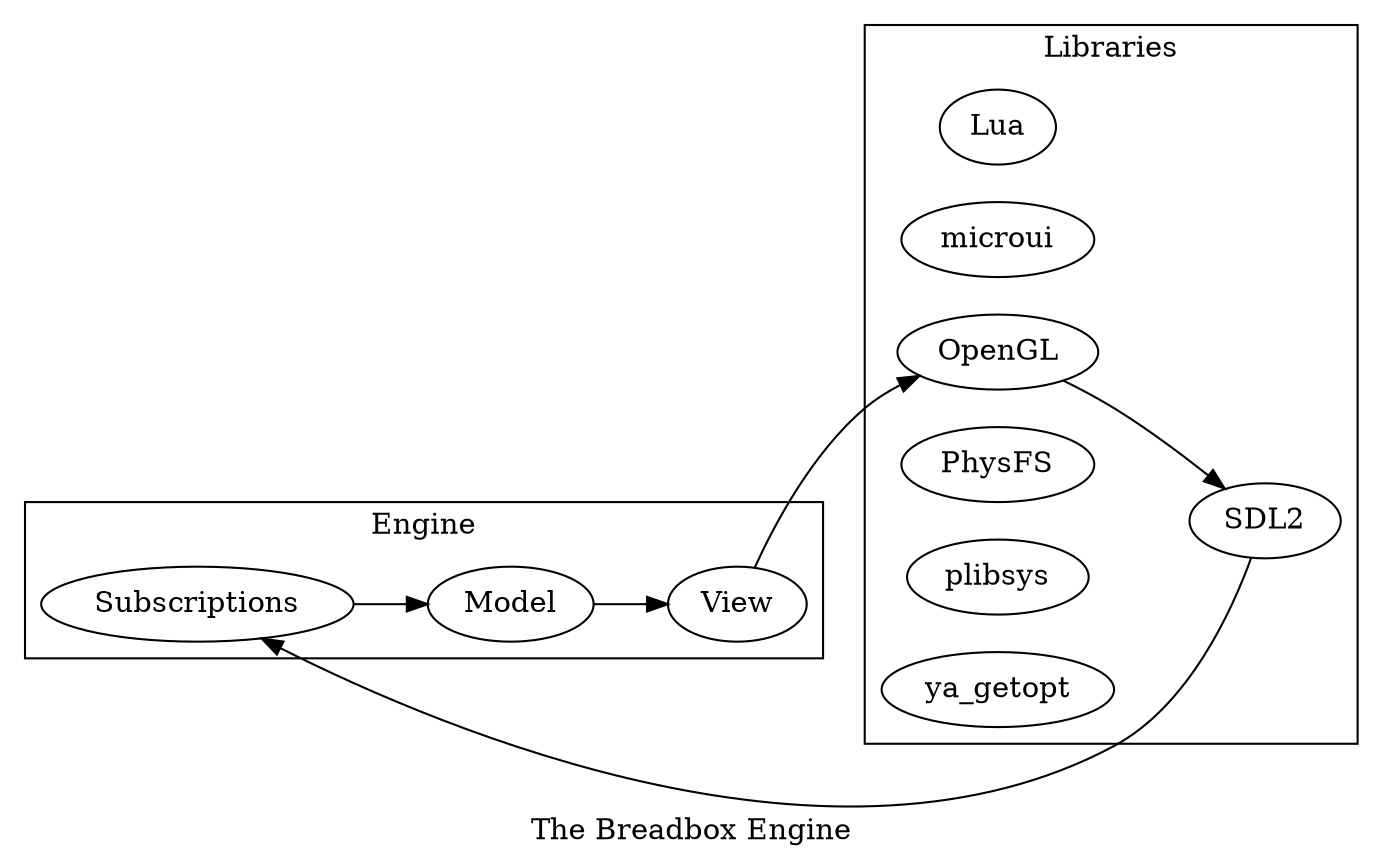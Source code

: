 digraph {
    label="The Breadbox Engine";
    rankdir=LR;

    subgraph cluster_engine {
        label="Engine";

        model [label="Model"]
        subscriptions [label="Subscriptions"]
        view [label="View"]

        subscriptions -> model -> view
    }

    subgraph cluster_libraries {
        label="Libraries";

        lua [label="Lua"]
        microui
        opengl [label="OpenGL"]
        physfs [label="PhysFS"]
        plibsys
        sdl2 [label="SDL2"]
        ya_getopt

        opengl -> sdl2
    }

    sdl2 -> subscriptions
    view -> opengl
}